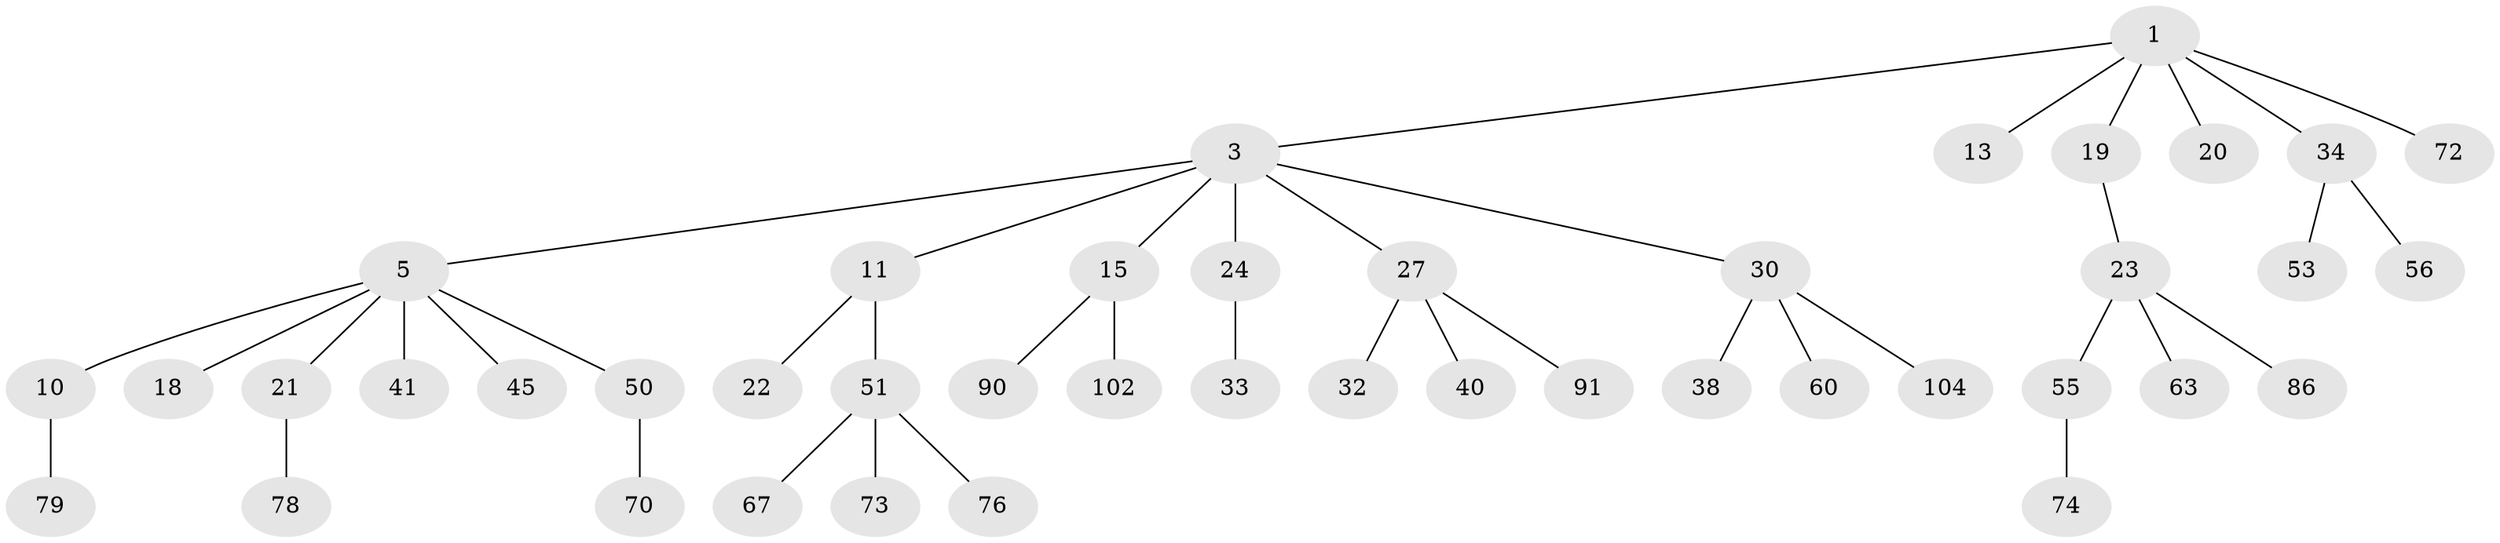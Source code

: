 // original degree distribution, {3: 0.13761467889908258, 6: 0.01834862385321101, 4: 0.07339449541284404, 5: 0.01834862385321101, 2: 0.3211009174311927, 1: 0.43119266055045874}
// Generated by graph-tools (version 1.1) at 2025/19/03/04/25 18:19:24]
// undirected, 43 vertices, 42 edges
graph export_dot {
graph [start="1"]
  node [color=gray90,style=filled];
  1 [super="+2+31+7"];
  3 [super="+4+9"];
  5 [super="+6+36+8"];
  10 [super="+43"];
  11 [super="+85+16"];
  13 [super="+17+44+25+39"];
  15 [super="+68"];
  18 [super="+100+29"];
  19 [super="+88"];
  20;
  21 [super="+37"];
  22 [super="+62"];
  23;
  24;
  27 [super="+28"];
  30;
  32 [super="+47+109"];
  33;
  34 [super="+48+54"];
  38 [super="+82+101"];
  40 [super="+42"];
  41 [super="+92"];
  45;
  50 [super="+61"];
  51 [super="+52"];
  53;
  55;
  56 [super="+69"];
  60 [super="+65"];
  63;
  67;
  70;
  72;
  73 [super="+80"];
  74 [super="+75+99"];
  76;
  78;
  79;
  86;
  90;
  91;
  102;
  104;
  1 -- 34;
  1 -- 3;
  1 -- 19;
  1 -- 20;
  1 -- 13;
  1 -- 72;
  3 -- 5;
  3 -- 27;
  3 -- 30;
  3 -- 24;
  3 -- 11;
  3 -- 15;
  5 -- 18;
  5 -- 21;
  5 -- 41;
  5 -- 10;
  5 -- 50;
  5 -- 45;
  10 -- 79;
  11 -- 51;
  11 -- 22;
  15 -- 90;
  15 -- 102;
  19 -- 23;
  21 -- 78;
  23 -- 55;
  23 -- 63;
  23 -- 86;
  24 -- 33;
  27 -- 32;
  27 -- 91;
  27 -- 40;
  30 -- 38;
  30 -- 60;
  30 -- 104;
  34 -- 56;
  34 -- 53;
  50 -- 70;
  51 -- 67;
  51 -- 73;
  51 -- 76;
  55 -- 74;
}
